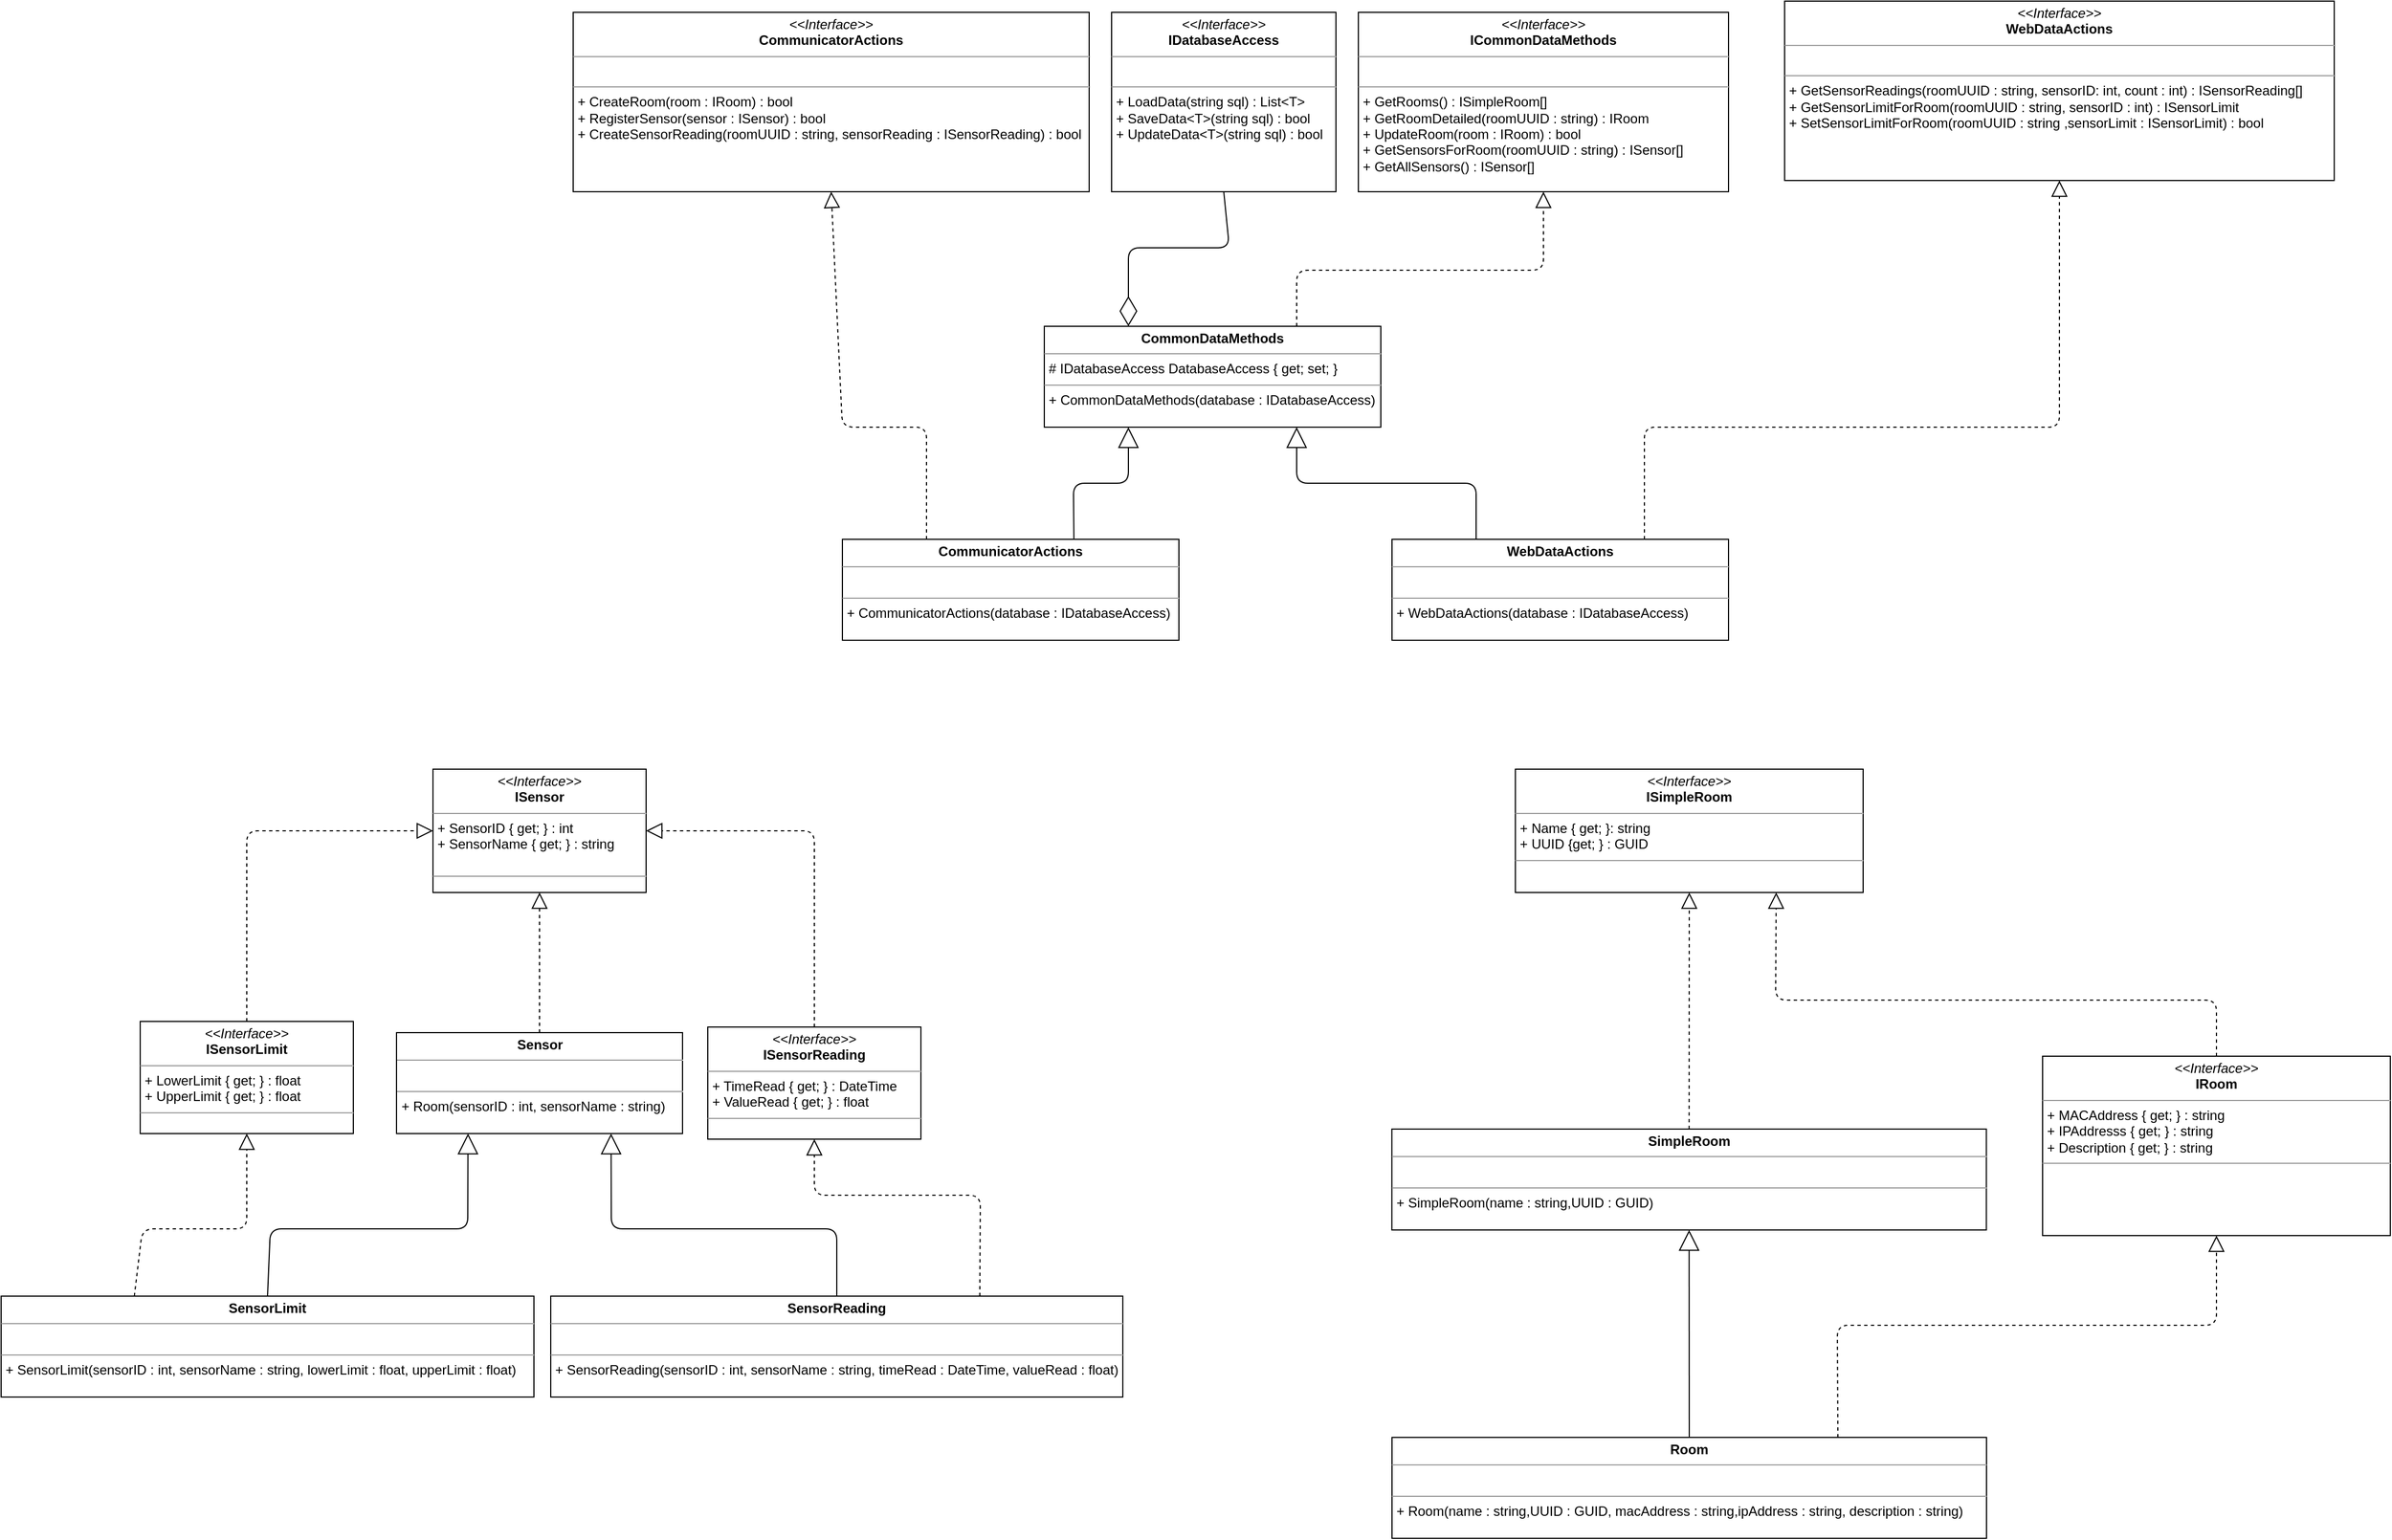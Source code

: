 <mxfile version="11.1.1" type="device"><diagram id="aNenFZurzg7Py9j0L7uN" name="Page-1"><mxGraphModel dx="3122" dy="1924" grid="1" gridSize="10" guides="1" tooltips="1" connect="1" arrows="1" fold="1" page="1" pageScale="1" pageWidth="850" pageHeight="1100" math="0" shadow="0"><root><mxCell id="0"/><mxCell id="1" parent="0"/><mxCell id="RUwsjX86R-9bThbDg36Q-5" value="&lt;p style=&quot;margin: 0px ; margin-top: 4px ; text-align: center&quot;&gt;&lt;i&gt;&amp;lt;&amp;lt;Interface&amp;gt;&amp;gt;&lt;/i&gt;&lt;br&gt;&lt;b&gt;IRoom&lt;/b&gt;&lt;/p&gt;&lt;hr size=&quot;1&quot;&gt;&lt;p style=&quot;margin: 0px ; margin-left: 4px&quot;&gt;&lt;span&gt;+ MACAddress { get; } : string&lt;/span&gt;&lt;br&gt;&lt;/p&gt;&lt;p style=&quot;margin: 0px ; margin-left: 4px&quot;&gt;+ IPAddresss { get; } : string&lt;/p&gt;&lt;p style=&quot;margin: 0px ; margin-left: 4px&quot;&gt;+ Description { get; } : string&lt;/p&gt;&lt;hr size=&quot;1&quot;&gt;&lt;p style=&quot;margin: 0px ; margin-left: 4px&quot;&gt;&lt;br&gt;&lt;/p&gt;" style="verticalAlign=top;align=left;overflow=fill;fontSize=12;fontFamily=Helvetica;html=1;" parent="1" vertex="1"><mxGeometry x="240" y="231" width="310" height="160" as="geometry"/></mxCell><mxCell id="RUwsjX86R-9bThbDg36Q-7" value="&lt;p style=&quot;margin: 0px ; margin-top: 4px ; text-align: center&quot;&gt;&lt;i&gt;&amp;lt;&amp;lt;Interface&amp;gt;&amp;gt;&lt;/i&gt;&lt;br&gt;&lt;b&gt;ISensorReading&lt;/b&gt;&lt;/p&gt;&lt;hr size=&quot;1&quot;&gt;&lt;p style=&quot;margin: 0px ; margin-left: 4px&quot;&gt;&lt;span&gt;+ TimeRead { get; } : DateTime&lt;/span&gt;&lt;br&gt;&lt;/p&gt;&lt;p style=&quot;margin: 0px ; margin-left: 4px&quot;&gt;+ ValueRead { get; } : float&lt;/p&gt;&lt;hr size=&quot;1&quot;&gt;&lt;p style=&quot;margin: 0px ; margin-left: 4px&quot;&gt;&lt;br&gt;&lt;/p&gt;" style="verticalAlign=top;align=left;overflow=fill;fontSize=12;fontFamily=Helvetica;html=1;" parent="1" vertex="1"><mxGeometry x="-950" y="205" width="190" height="100" as="geometry"/></mxCell><mxCell id="RUwsjX86R-9bThbDg36Q-8" value="&lt;p style=&quot;margin: 0px ; margin-top: 4px ; text-align: center&quot;&gt;&lt;i&gt;&amp;lt;&amp;lt;Interface&amp;gt;&amp;gt;&lt;/i&gt;&lt;br&gt;&lt;b&gt;ISensorLimit&lt;/b&gt;&lt;/p&gt;&lt;hr size=&quot;1&quot;&gt;&lt;p style=&quot;margin: 0px ; margin-left: 4px&quot;&gt;&lt;span&gt;+ LowerLimit { get; } : float&lt;/span&gt;&lt;br&gt;&lt;/p&gt;&lt;p style=&quot;margin: 0px ; margin-left: 4px&quot;&gt;+ UpperLimit { get; } : float&lt;/p&gt;&lt;hr size=&quot;1&quot;&gt;&lt;p style=&quot;margin: 0px ; margin-left: 4px&quot;&gt;&lt;br&gt;&lt;/p&gt;" style="verticalAlign=top;align=left;overflow=fill;fontSize=12;fontFamily=Helvetica;html=1;" parent="1" vertex="1"><mxGeometry x="-1456" y="200" width="190" height="100" as="geometry"/></mxCell><mxCell id="RUwsjX86R-9bThbDg36Q-9" value="&lt;p style=&quot;margin: 0px ; margin-top: 4px ; text-align: center&quot;&gt;&lt;b&gt;Room&lt;/b&gt;&lt;/p&gt;&lt;hr size=&quot;1&quot;&gt;&lt;p style=&quot;margin: 0px ; margin-left: 4px&quot;&gt;&lt;br&gt;&lt;/p&gt;&lt;hr size=&quot;1&quot;&gt;&lt;p style=&quot;margin: 0px ; margin-left: 4px&quot;&gt;+ Room(name : string,UUID : GUID, macAddress : string,ipAddress : string, description : string)&lt;/p&gt;" style="verticalAlign=top;align=left;overflow=fill;fontSize=12;fontFamily=Helvetica;html=1;" parent="1" vertex="1"><mxGeometry x="-340" y="571" width="530" height="90" as="geometry"/></mxCell><mxCell id="RUwsjX86R-9bThbDg36Q-10" value="" style="endArrow=block;dashed=1;endFill=0;endSize=12;html=1;exitX=0.75;exitY=0;exitDx=0;exitDy=0;entryX=0.5;entryY=1;entryDx=0;entryDy=0;" parent="1" source="RUwsjX86R-9bThbDg36Q-9" target="RUwsjX86R-9bThbDg36Q-5" edge="1"><mxGeometry width="160" relative="1" as="geometry"><mxPoint x="-120" y="541" as="sourcePoint"/><mxPoint x="40" y="541" as="targetPoint"/><Array as="points"><mxPoint x="57" y="471"/><mxPoint x="395" y="471"/></Array></mxGeometry></mxCell><mxCell id="RUwsjX86R-9bThbDg36Q-13" value="&lt;p style=&quot;margin: 0px ; margin-top: 4px ; text-align: center&quot;&gt;&lt;b&gt;WebDataActions&lt;/b&gt;&lt;/p&gt;&lt;hr size=&quot;1&quot;&gt;&lt;p style=&quot;margin: 0px ; margin-left: 4px&quot;&gt;&lt;br&gt;&lt;/p&gt;&lt;hr size=&quot;1&quot;&gt;&lt;p style=&quot;margin: 0px ; margin-left: 4px&quot;&gt;+ WebDataActions(database : IDatabaseAccess)&lt;/p&gt;" style="verticalAlign=top;align=left;overflow=fill;fontSize=12;fontFamily=Helvetica;html=1;" parent="1" vertex="1"><mxGeometry x="-340" y="-230" width="300" height="90" as="geometry"/></mxCell><mxCell id="RUwsjX86R-9bThbDg36Q-16" value="&lt;p style=&quot;margin: 0px ; margin-top: 4px ; text-align: center&quot;&gt;&lt;i&gt;&amp;lt;&amp;lt;Interface&amp;gt;&amp;gt;&lt;/i&gt;&lt;br&gt;&lt;b&gt;WebDataActions&lt;/b&gt;&lt;/p&gt;&lt;hr size=&quot;1&quot;&gt;&lt;p style=&quot;margin: 0px ; margin-left: 4px&quot;&gt;&lt;br&gt;&lt;/p&gt;&lt;hr size=&quot;1&quot;&gt;&lt;p style=&quot;margin: 0px ; margin-left: 4px&quot;&gt;&lt;span&gt;+ GetSensorReadings(roomUUID : string, sensorID: int, count : int) : ISensorReading[]&lt;/span&gt;&lt;br&gt;&lt;/p&gt;&lt;p style=&quot;margin: 0px ; margin-left: 4px&quot;&gt;+ GetSensorLimitForRoom(roomUUID : string, sensorID : int) : ISensorLimit&lt;/p&gt;&lt;p style=&quot;margin: 0px ; margin-left: 4px&quot;&gt;+ SetSensorLimitForRoom(roomUUID : string ,sensorLimit : ISensorLimit) : bool&lt;/p&gt;" style="verticalAlign=top;align=left;overflow=fill;fontSize=12;fontFamily=Helvetica;html=1;" parent="1" vertex="1"><mxGeometry x="10" y="-710" width="490" height="160" as="geometry"/></mxCell><mxCell id="RUwsjX86R-9bThbDg36Q-17" value="&lt;p style=&quot;margin: 0px ; margin-top: 4px ; text-align: center&quot;&gt;&lt;i&gt;&amp;lt;&amp;lt;Interface&amp;gt;&amp;gt;&lt;/i&gt;&lt;br&gt;&lt;b&gt;ISimpleRoom&lt;/b&gt;&lt;/p&gt;&lt;hr size=&quot;1&quot;&gt;&lt;p style=&quot;margin: 0px ; margin-left: 4px&quot;&gt;+ Name { get; }: string&lt;/p&gt;&lt;p style=&quot;margin: 0px ; margin-left: 4px&quot;&gt;+ UUID {get; } : GUID&lt;/p&gt;&lt;hr size=&quot;1&quot;&gt;&lt;p style=&quot;margin: 0px ; margin-left: 4px&quot;&gt;&lt;br&gt;&lt;/p&gt;" style="verticalAlign=top;align=left;overflow=fill;fontSize=12;fontFamily=Helvetica;html=1;" parent="1" vertex="1"><mxGeometry x="-230" y="-25" width="310" height="110" as="geometry"/></mxCell><mxCell id="RUwsjX86R-9bThbDg36Q-19" value="&lt;p style=&quot;margin: 0px ; margin-top: 4px ; text-align: center&quot;&gt;&lt;b&gt;SimpleRoom&lt;/b&gt;&lt;/p&gt;&lt;hr size=&quot;1&quot;&gt;&lt;p style=&quot;margin: 0px ; margin-left: 4px&quot;&gt;&lt;br&gt;&lt;/p&gt;&lt;hr size=&quot;1&quot;&gt;&lt;p style=&quot;margin: 0px ; margin-left: 4px&quot;&gt;+ SimpleRoom(name : string,UUID : GUID)&lt;/p&gt;" style="verticalAlign=top;align=left;overflow=fill;fontSize=12;fontFamily=Helvetica;html=1;" parent="1" vertex="1"><mxGeometry x="-340.147" y="296" width="530" height="90" as="geometry"/></mxCell><mxCell id="5QgGClb_yhk9Fr1g3Hfy-2" value="" style="endArrow=block;dashed=1;endFill=0;endSize=12;html=1;exitX=0.5;exitY=0;exitDx=0;exitDy=0;entryX=0.5;entryY=1;entryDx=0;entryDy=0;" parent="1" source="RUwsjX86R-9bThbDg36Q-19" target="RUwsjX86R-9bThbDg36Q-17" edge="1"><mxGeometry width="160" relative="1" as="geometry"><mxPoint x="-65.0" y="281" as="sourcePoint"/><mxPoint x="-65.0" y="95" as="targetPoint"/><Array as="points"/></mxGeometry></mxCell><mxCell id="5QgGClb_yhk9Fr1g3Hfy-3" value="" style="endArrow=block;endSize=16;endFill=0;html=1;exitX=0.5;exitY=0;exitDx=0;exitDy=0;entryX=0.5;entryY=1;entryDx=0;entryDy=0;" parent="1" source="RUwsjX86R-9bThbDg36Q-9" target="RUwsjX86R-9bThbDg36Q-19" edge="1"><mxGeometry x="-1" y="-180" width="160" relative="1" as="geometry"><mxPoint x="-270" y="471" as="sourcePoint"/><mxPoint x="-110" y="471" as="targetPoint"/><mxPoint x="-170" y="-120" as="offset"/></mxGeometry></mxCell><mxCell id="5QgGClb_yhk9Fr1g3Hfy-4" value="" style="endArrow=block;dashed=1;endFill=0;endSize=12;html=1;exitX=0.5;exitY=0;exitDx=0;exitDy=0;entryX=0.75;entryY=1;entryDx=0;entryDy=0;" parent="1" source="RUwsjX86R-9bThbDg36Q-5" target="RUwsjX86R-9bThbDg36Q-17" edge="1"><mxGeometry width="160" relative="1" as="geometry"><mxPoint x="-65.147" y="306" as="sourcePoint"/><mxPoint x="-65.0" y="95" as="targetPoint"/><Array as="points"><mxPoint x="395" y="181"/><mxPoint x="2" y="181"/></Array></mxGeometry></mxCell><mxCell id="5QgGClb_yhk9Fr1g3Hfy-5" value="&lt;p style=&quot;margin: 0px ; margin-top: 4px ; text-align: center&quot;&gt;&lt;i&gt;&amp;lt;&amp;lt;Interface&amp;gt;&amp;gt;&lt;/i&gt;&lt;br&gt;&lt;b&gt;ISensor&lt;/b&gt;&lt;/p&gt;&lt;hr size=&quot;1&quot;&gt;&lt;p style=&quot;margin: 0px ; margin-left: 4px&quot;&gt;+ SensorID { get; } : int&lt;br&gt;&lt;/p&gt;&lt;p style=&quot;margin: 0px ; margin-left: 4px&quot;&gt;+ SensorName { get; } : string&lt;/p&gt;&lt;p style=&quot;margin: 0px ; margin-left: 4px&quot;&gt;&lt;br&gt;&lt;/p&gt;&lt;hr size=&quot;1&quot;&gt;&lt;p style=&quot;margin: 0px ; margin-left: 4px&quot;&gt;&lt;br&gt;&lt;/p&gt;" style="verticalAlign=top;align=left;overflow=fill;fontSize=12;fontFamily=Helvetica;html=1;" parent="1" vertex="1"><mxGeometry x="-1195" y="-25" width="190" height="110" as="geometry"/></mxCell><mxCell id="5QgGClb_yhk9Fr1g3Hfy-6" value="&lt;p style=&quot;margin: 0px ; margin-top: 4px ; text-align: center&quot;&gt;&lt;b&gt;Sensor&lt;/b&gt;&lt;/p&gt;&lt;hr size=&quot;1&quot;&gt;&lt;p style=&quot;margin: 0px ; margin-left: 4px&quot;&gt;&lt;br&gt;&lt;/p&gt;&lt;hr size=&quot;1&quot;&gt;&lt;p style=&quot;margin: 0px ; margin-left: 4px&quot;&gt;+ Room(sensorID : int, sensorName : string)&lt;/p&gt;" style="verticalAlign=top;align=left;overflow=fill;fontSize=12;fontFamily=Helvetica;html=1;" parent="1" vertex="1"><mxGeometry x="-1227.5" y="210" width="255" height="90" as="geometry"/></mxCell><mxCell id="5QgGClb_yhk9Fr1g3Hfy-7" value="" style="endArrow=block;dashed=1;endFill=0;endSize=12;html=1;exitX=0.5;exitY=0;exitDx=0;exitDy=0;entryX=0.5;entryY=1;entryDx=0;entryDy=0;" parent="1" source="5QgGClb_yhk9Fr1g3Hfy-6" target="5QgGClb_yhk9Fr1g3Hfy-5" edge="1"><mxGeometry width="160" relative="1" as="geometry"><mxPoint x="-475.147" y="-115" as="sourcePoint"/><mxPoint x="-475.0" y="-326" as="targetPoint"/><Array as="points"/></mxGeometry></mxCell><mxCell id="5QgGClb_yhk9Fr1g3Hfy-8" value="" style="endArrow=block;dashed=1;endFill=0;endSize=12;html=1;exitX=0.5;exitY=0;exitDx=0;exitDy=0;entryX=0;entryY=0.5;entryDx=0;entryDy=0;" parent="1" source="RUwsjX86R-9bThbDg36Q-8" target="5QgGClb_yhk9Fr1g3Hfy-5" edge="1"><mxGeometry width="160" relative="1" as="geometry"><mxPoint x="-1090.0" y="220" as="sourcePoint"/><mxPoint x="-1090.0" y="120.0" as="targetPoint"/><Array as="points"><mxPoint x="-1361" y="30"/></Array></mxGeometry></mxCell><mxCell id="5QgGClb_yhk9Fr1g3Hfy-9" value="" style="endArrow=block;dashed=1;endFill=0;endSize=12;html=1;exitX=0.5;exitY=0;exitDx=0;exitDy=0;entryX=1;entryY=0.5;entryDx=0;entryDy=0;" parent="1" source="RUwsjX86R-9bThbDg36Q-7" target="5QgGClb_yhk9Fr1g3Hfy-5" edge="1"><mxGeometry width="160" relative="1" as="geometry"><mxPoint x="-1090.0" y="220" as="sourcePoint"/><mxPoint x="-1090.0" y="120.0" as="targetPoint"/><Array as="points"><mxPoint x="-855" y="30"/></Array></mxGeometry></mxCell><mxCell id="5QgGClb_yhk9Fr1g3Hfy-10" value="&lt;p style=&quot;margin: 0px ; margin-top: 4px ; text-align: center&quot;&gt;&lt;b&gt;SensorLimit&lt;/b&gt;&lt;/p&gt;&lt;hr size=&quot;1&quot;&gt;&lt;p style=&quot;margin: 0px ; margin-left: 4px&quot;&gt;&lt;br&gt;&lt;/p&gt;&lt;hr size=&quot;1&quot;&gt;&lt;p style=&quot;margin: 0px ; margin-left: 4px&quot;&gt;+ SensorLimit(sensorID : int, sensorName : string, lowerLimit : float, upperLimit : float)&lt;/p&gt;" style="verticalAlign=top;align=left;overflow=fill;fontSize=12;fontFamily=Helvetica;html=1;" parent="1" vertex="1"><mxGeometry x="-1580" y="445" width="475" height="90" as="geometry"/></mxCell><mxCell id="5QgGClb_yhk9Fr1g3Hfy-11" value="&lt;p style=&quot;margin: 0px ; margin-top: 4px ; text-align: center&quot;&gt;&lt;b&gt;SensorReading&lt;/b&gt;&lt;/p&gt;&lt;hr size=&quot;1&quot;&gt;&lt;p style=&quot;margin: 0px ; margin-left: 4px&quot;&gt;&lt;br&gt;&lt;/p&gt;&lt;hr size=&quot;1&quot;&gt;&lt;p style=&quot;margin: 0px ; margin-left: 4px&quot;&gt;+ SensorReading(sensorID : int, sensorName : string, timeRead : DateTime, valueRead : float)&lt;/p&gt;" style="verticalAlign=top;align=left;overflow=fill;fontSize=12;fontFamily=Helvetica;html=1;" parent="1" vertex="1"><mxGeometry x="-1090" y="445" width="510" height="90" as="geometry"/></mxCell><mxCell id="5QgGClb_yhk9Fr1g3Hfy-12" value="" style="endArrow=block;endSize=16;endFill=0;html=1;exitX=0.5;exitY=0;exitDx=0;exitDy=0;entryX=0.75;entryY=1;entryDx=0;entryDy=0;" parent="1" source="5QgGClb_yhk9Fr1g3Hfy-11" target="5QgGClb_yhk9Fr1g3Hfy-6" edge="1"><mxGeometry x="-1" y="-180" width="160" relative="1" as="geometry"><mxPoint x="-205" y="215" as="sourcePoint"/><mxPoint x="-1045.172" y="345" as="targetPoint"/><mxPoint x="-170" y="-120" as="offset"/><Array as="points"><mxPoint x="-835" y="385"/><mxPoint x="-1036" y="385"/></Array></mxGeometry></mxCell><mxCell id="5QgGClb_yhk9Fr1g3Hfy-13" value="" style="endArrow=block;endSize=16;endFill=0;html=1;entryX=0.25;entryY=1;entryDx=0;entryDy=0;exitX=0.5;exitY=0;exitDx=0;exitDy=0;" parent="1" source="5QgGClb_yhk9Fr1g3Hfy-10" target="5QgGClb_yhk9Fr1g3Hfy-6" edge="1"><mxGeometry x="-1" y="-180" width="160" relative="1" as="geometry"><mxPoint x="-1280" y="415" as="sourcePoint"/><mxPoint x="-1026.25" y="310" as="targetPoint"/><mxPoint x="-170" y="-120" as="offset"/><Array as="points"><mxPoint x="-1340" y="385"/><mxPoint x="-1164" y="385"/></Array></mxGeometry></mxCell><mxCell id="5QgGClb_yhk9Fr1g3Hfy-14" value="" style="endArrow=block;dashed=1;endFill=0;endSize=12;html=1;exitX=0.25;exitY=0;exitDx=0;exitDy=0;entryX=0.5;entryY=1;entryDx=0;entryDy=0;" parent="1" source="5QgGClb_yhk9Fr1g3Hfy-10" target="RUwsjX86R-9bThbDg36Q-8" edge="1"><mxGeometry width="160" relative="1" as="geometry"><mxPoint x="-1090" y="220" as="sourcePoint"/><mxPoint x="-1090" y="120" as="targetPoint"/><Array as="points"><mxPoint x="-1454" y="385"/><mxPoint x="-1361" y="385"/></Array></mxGeometry></mxCell><mxCell id="5QgGClb_yhk9Fr1g3Hfy-15" value="" style="endArrow=block;dashed=1;endFill=0;endSize=12;html=1;exitX=0.75;exitY=0;exitDx=0;exitDy=0;entryX=0.5;entryY=1;entryDx=0;entryDy=0;" parent="1" source="5QgGClb_yhk9Fr1g3Hfy-11" target="RUwsjX86R-9bThbDg36Q-7" edge="1"><mxGeometry width="160" relative="1" as="geometry"><mxPoint x="-1286.75" y="455" as="sourcePoint"/><mxPoint x="-1351" y="310" as="targetPoint"/><Array as="points"><mxPoint x="-707" y="355"/><mxPoint x="-855" y="355"/></Array></mxGeometry></mxCell><mxCell id="5QgGClb_yhk9Fr1g3Hfy-17" value="" style="endArrow=block;dashed=1;endFill=0;endSize=12;html=1;exitX=0.75;exitY=0;exitDx=0;exitDy=0;entryX=0.5;entryY=1;entryDx=0;entryDy=0;" parent="1" source="RUwsjX86R-9bThbDg36Q-13" target="RUwsjX86R-9bThbDg36Q-16" edge="1"><mxGeometry width="160" relative="1" as="geometry"><mxPoint x="-380" y="-300" as="sourcePoint"/><mxPoint x="-480" y="-390" as="targetPoint"/><Array as="points"><mxPoint x="-115" y="-330"/><mxPoint x="255" y="-330"/></Array></mxGeometry></mxCell><mxCell id="5QgGClb_yhk9Fr1g3Hfy-18" value="&lt;p style=&quot;margin: 0px ; margin-top: 4px ; text-align: center&quot;&gt;&lt;b&gt;CommunicatorActions&lt;/b&gt;&lt;/p&gt;&lt;hr size=&quot;1&quot;&gt;&lt;p style=&quot;margin: 0px ; margin-left: 4px&quot;&gt;&lt;br&gt;&lt;/p&gt;&lt;hr size=&quot;1&quot;&gt;&lt;p style=&quot;margin: 0px ; margin-left: 4px&quot;&gt;+ CommunicatorActions(database : IDatabaseAccess)&lt;/p&gt;" style="verticalAlign=top;align=left;overflow=fill;fontSize=12;fontFamily=Helvetica;html=1;" parent="1" vertex="1"><mxGeometry x="-830" y="-230" width="300" height="90" as="geometry"/></mxCell><mxCell id="5QgGClb_yhk9Fr1g3Hfy-19" value="&lt;p style=&quot;margin: 0px ; margin-top: 4px ; text-align: center&quot;&gt;&lt;i&gt;&amp;lt;&amp;lt;Interface&amp;gt;&amp;gt;&lt;/i&gt;&lt;br&gt;&lt;b&gt;CommunicatorActions&lt;/b&gt;&lt;/p&gt;&lt;hr size=&quot;1&quot;&gt;&lt;p style=&quot;margin: 0px ; margin-left: 4px&quot;&gt;&lt;br&gt;&lt;/p&gt;&lt;hr size=&quot;1&quot;&gt;&lt;p style=&quot;margin: 0px ; margin-left: 4px&quot;&gt;+ CreateRoom(room : IRoom) : bool&lt;/p&gt;&lt;p style=&quot;margin: 0px ; margin-left: 4px&quot;&gt;+ RegisterSensor(sensor : ISensor) : bool&lt;/p&gt;&lt;p style=&quot;margin: 0px ; margin-left: 4px&quot;&gt;+ CreateSensorReading(roomUUID : string, sensorReading : ISensorReading) : bool&lt;/p&gt;" style="verticalAlign=top;align=left;overflow=fill;fontSize=12;fontFamily=Helvetica;html=1;" parent="1" vertex="1"><mxGeometry x="-1070" y="-700" width="460" height="160" as="geometry"/></mxCell><mxCell id="5QgGClb_yhk9Fr1g3Hfy-21" value="" style="endArrow=block;dashed=1;endFill=0;endSize=12;html=1;exitX=0.25;exitY=0;exitDx=0;exitDy=0;entryX=0.5;entryY=1;entryDx=0;entryDy=0;" parent="1" source="5QgGClb_yhk9Fr1g3Hfy-18" target="5QgGClb_yhk9Fr1g3Hfy-19" edge="1"><mxGeometry width="160" relative="1" as="geometry"><mxPoint x="-270" y="-370" as="sourcePoint"/><mxPoint x="-140" y="-530" as="targetPoint"/><Array as="points"><mxPoint x="-755" y="-330"/><mxPoint x="-830" y="-330"/></Array></mxGeometry></mxCell><mxCell id="5QgGClb_yhk9Fr1g3Hfy-22" value="&lt;p style=&quot;margin: 0px ; margin-top: 4px ; text-align: center&quot;&gt;&lt;i&gt;&amp;lt;&amp;lt;Interface&amp;gt;&amp;gt;&lt;/i&gt;&lt;br&gt;&lt;b&gt;ICommonDataMethods&lt;/b&gt;&lt;/p&gt;&lt;hr size=&quot;1&quot;&gt;&lt;p style=&quot;margin: 0px ; margin-left: 4px&quot;&gt;&lt;br&gt;&lt;/p&gt;&lt;hr size=&quot;1&quot;&gt;&lt;p style=&quot;margin: 0px ; margin-left: 4px&quot;&gt;+ GetRooms() : ISimpleRoom[]&lt;/p&gt;&lt;p style=&quot;margin: 0px ; margin-left: 4px&quot;&gt;+ GetRoomDetailed(roomUUID : string) : IRoom&lt;/p&gt;&lt;p style=&quot;margin: 0px ; margin-left: 4px&quot;&gt;+ UpdateRoom(room : IRoom) : bool&lt;/p&gt;&lt;p style=&quot;margin: 0px ; margin-left: 4px&quot;&gt;+ GetSensorsForRoom(roomUUID : string) : ISensor[]&lt;/p&gt;&lt;p style=&quot;margin: 0px ; margin-left: 4px&quot;&gt;+ GetAllSensors() : ISensor[]&lt;/p&gt;" style="verticalAlign=top;align=left;overflow=fill;fontSize=12;fontFamily=Helvetica;html=1;" parent="1" vertex="1"><mxGeometry x="-370" y="-700" width="330" height="160" as="geometry"/></mxCell><mxCell id="5QgGClb_yhk9Fr1g3Hfy-23" value="&lt;p style=&quot;margin: 0px ; margin-top: 4px ; text-align: center&quot;&gt;&lt;b&gt;CommonDataMethods&lt;/b&gt;&lt;/p&gt;&lt;hr size=&quot;1&quot;&gt;&lt;p style=&quot;margin: 0px ; margin-left: 4px&quot;&gt;# IDatabaseAccess DatabaseAccess { get; set; }&lt;/p&gt;&lt;hr size=&quot;1&quot;&gt;&lt;p style=&quot;margin: 0px ; margin-left: 4px&quot;&gt;+ CommonDataMethods(database : IDatabaseAccess)&lt;/p&gt;" style="verticalAlign=top;align=left;overflow=fill;fontSize=12;fontFamily=Helvetica;html=1;" parent="1" vertex="1"><mxGeometry x="-650" y="-420" width="300" height="90" as="geometry"/></mxCell><mxCell id="5QgGClb_yhk9Fr1g3Hfy-24" value="" style="endArrow=block;endSize=16;endFill=0;html=1;exitX=0.688;exitY=0;exitDx=0;exitDy=0;entryX=0.25;entryY=1;entryDx=0;entryDy=0;exitPerimeter=0;" parent="1" source="5QgGClb_yhk9Fr1g3Hfy-18" target="5QgGClb_yhk9Fr1g3Hfy-23" edge="1"><mxGeometry x="-1" y="-180" width="160" relative="1" as="geometry"><mxPoint x="305" y="550" as="sourcePoint"/><mxPoint x="304.853" y="365" as="targetPoint"/><mxPoint x="-170" y="-120" as="offset"/><Array as="points"><mxPoint x="-624" y="-280"/><mxPoint x="-575" y="-280"/></Array></mxGeometry></mxCell><mxCell id="5QgGClb_yhk9Fr1g3Hfy-25" value="" style="endArrow=block;endSize=16;endFill=0;html=1;exitX=0.25;exitY=0;exitDx=0;exitDy=0;entryX=0.75;entryY=1;entryDx=0;entryDy=0;" parent="1" source="RUwsjX86R-9bThbDg36Q-13" target="5QgGClb_yhk9Fr1g3Hfy-23" edge="1"><mxGeometry x="-1" y="-180" width="160" relative="1" as="geometry"><mxPoint x="-869.92" y="-220" as="sourcePoint"/><mxPoint x="-520" y="-320" as="targetPoint"/><mxPoint x="-170" y="-120" as="offset"/><Array as="points"><mxPoint x="-265" y="-280"/><mxPoint x="-425" y="-280"/></Array></mxGeometry></mxCell><mxCell id="5QgGClb_yhk9Fr1g3Hfy-27" value="" style="endArrow=block;dashed=1;endFill=0;endSize=12;html=1;exitX=0.75;exitY=0;exitDx=0;exitDy=0;entryX=0.5;entryY=1;entryDx=0;entryDy=0;" parent="1" source="5QgGClb_yhk9Fr1g3Hfy-23" target="5QgGClb_yhk9Fr1g3Hfy-22" edge="1"><mxGeometry width="160" relative="1" as="geometry"><mxPoint x="-480" y="-410" as="sourcePoint"/><mxPoint x="-482.03" y="-530.96" as="targetPoint"/><Array as="points"><mxPoint x="-425" y="-470"/><mxPoint x="-205" y="-470"/></Array></mxGeometry></mxCell><mxCell id="5QgGClb_yhk9Fr1g3Hfy-28" value="&lt;p style=&quot;margin: 0px ; margin-top: 4px ; text-align: center&quot;&gt;&lt;i&gt;&amp;lt;&amp;lt;Interface&amp;gt;&amp;gt;&lt;/i&gt;&lt;br&gt;&lt;b&gt;IDatabaseAccess&lt;/b&gt;&lt;/p&gt;&lt;hr size=&quot;1&quot;&gt;&lt;p style=&quot;margin: 0px ; margin-left: 4px&quot;&gt;&lt;br&gt;&lt;/p&gt;&lt;hr size=&quot;1&quot;&gt;&lt;p style=&quot;margin: 0px ; margin-left: 4px&quot;&gt;+ LoadData(string sql) : List&amp;lt;T&amp;gt;&lt;/p&gt;&lt;p style=&quot;margin: 0px ; margin-left: 4px&quot;&gt;+ SaveData&amp;lt;T&amp;gt;(string sql) : bool&lt;/p&gt;&lt;p style=&quot;margin: 0px ; margin-left: 4px&quot;&gt;+ UpdateData&amp;lt;T&lt;span&gt;&amp;gt;(string sql) : bool&lt;/span&gt;&lt;/p&gt;&lt;p style=&quot;margin: 0px ; margin-left: 4px&quot;&gt;&lt;br&gt;&lt;/p&gt;&lt;p style=&quot;margin: 0px ; margin-left: 4px&quot;&gt;&lt;br&gt;&lt;/p&gt;" style="verticalAlign=top;align=left;overflow=fill;fontSize=12;fontFamily=Helvetica;html=1;" parent="1" vertex="1"><mxGeometry x="-590" y="-700" width="200" height="160" as="geometry"/></mxCell><mxCell id="5QgGClb_yhk9Fr1g3Hfy-29" value="" style="endArrow=diamondThin;endFill=0;endSize=24;html=1;entryX=0.25;entryY=0;entryDx=0;entryDy=0;exitX=0.5;exitY=1;exitDx=0;exitDy=0;" parent="1" source="5QgGClb_yhk9Fr1g3Hfy-28" target="5QgGClb_yhk9Fr1g3Hfy-23" edge="1"><mxGeometry width="160" relative="1" as="geometry"><mxPoint x="-620" y="-510" as="sourcePoint"/><mxPoint x="-460" y="-510" as="targetPoint"/><Array as="points"><mxPoint x="-485" y="-490"/><mxPoint x="-575" y="-490"/></Array></mxGeometry></mxCell></root></mxGraphModel></diagram></mxfile>